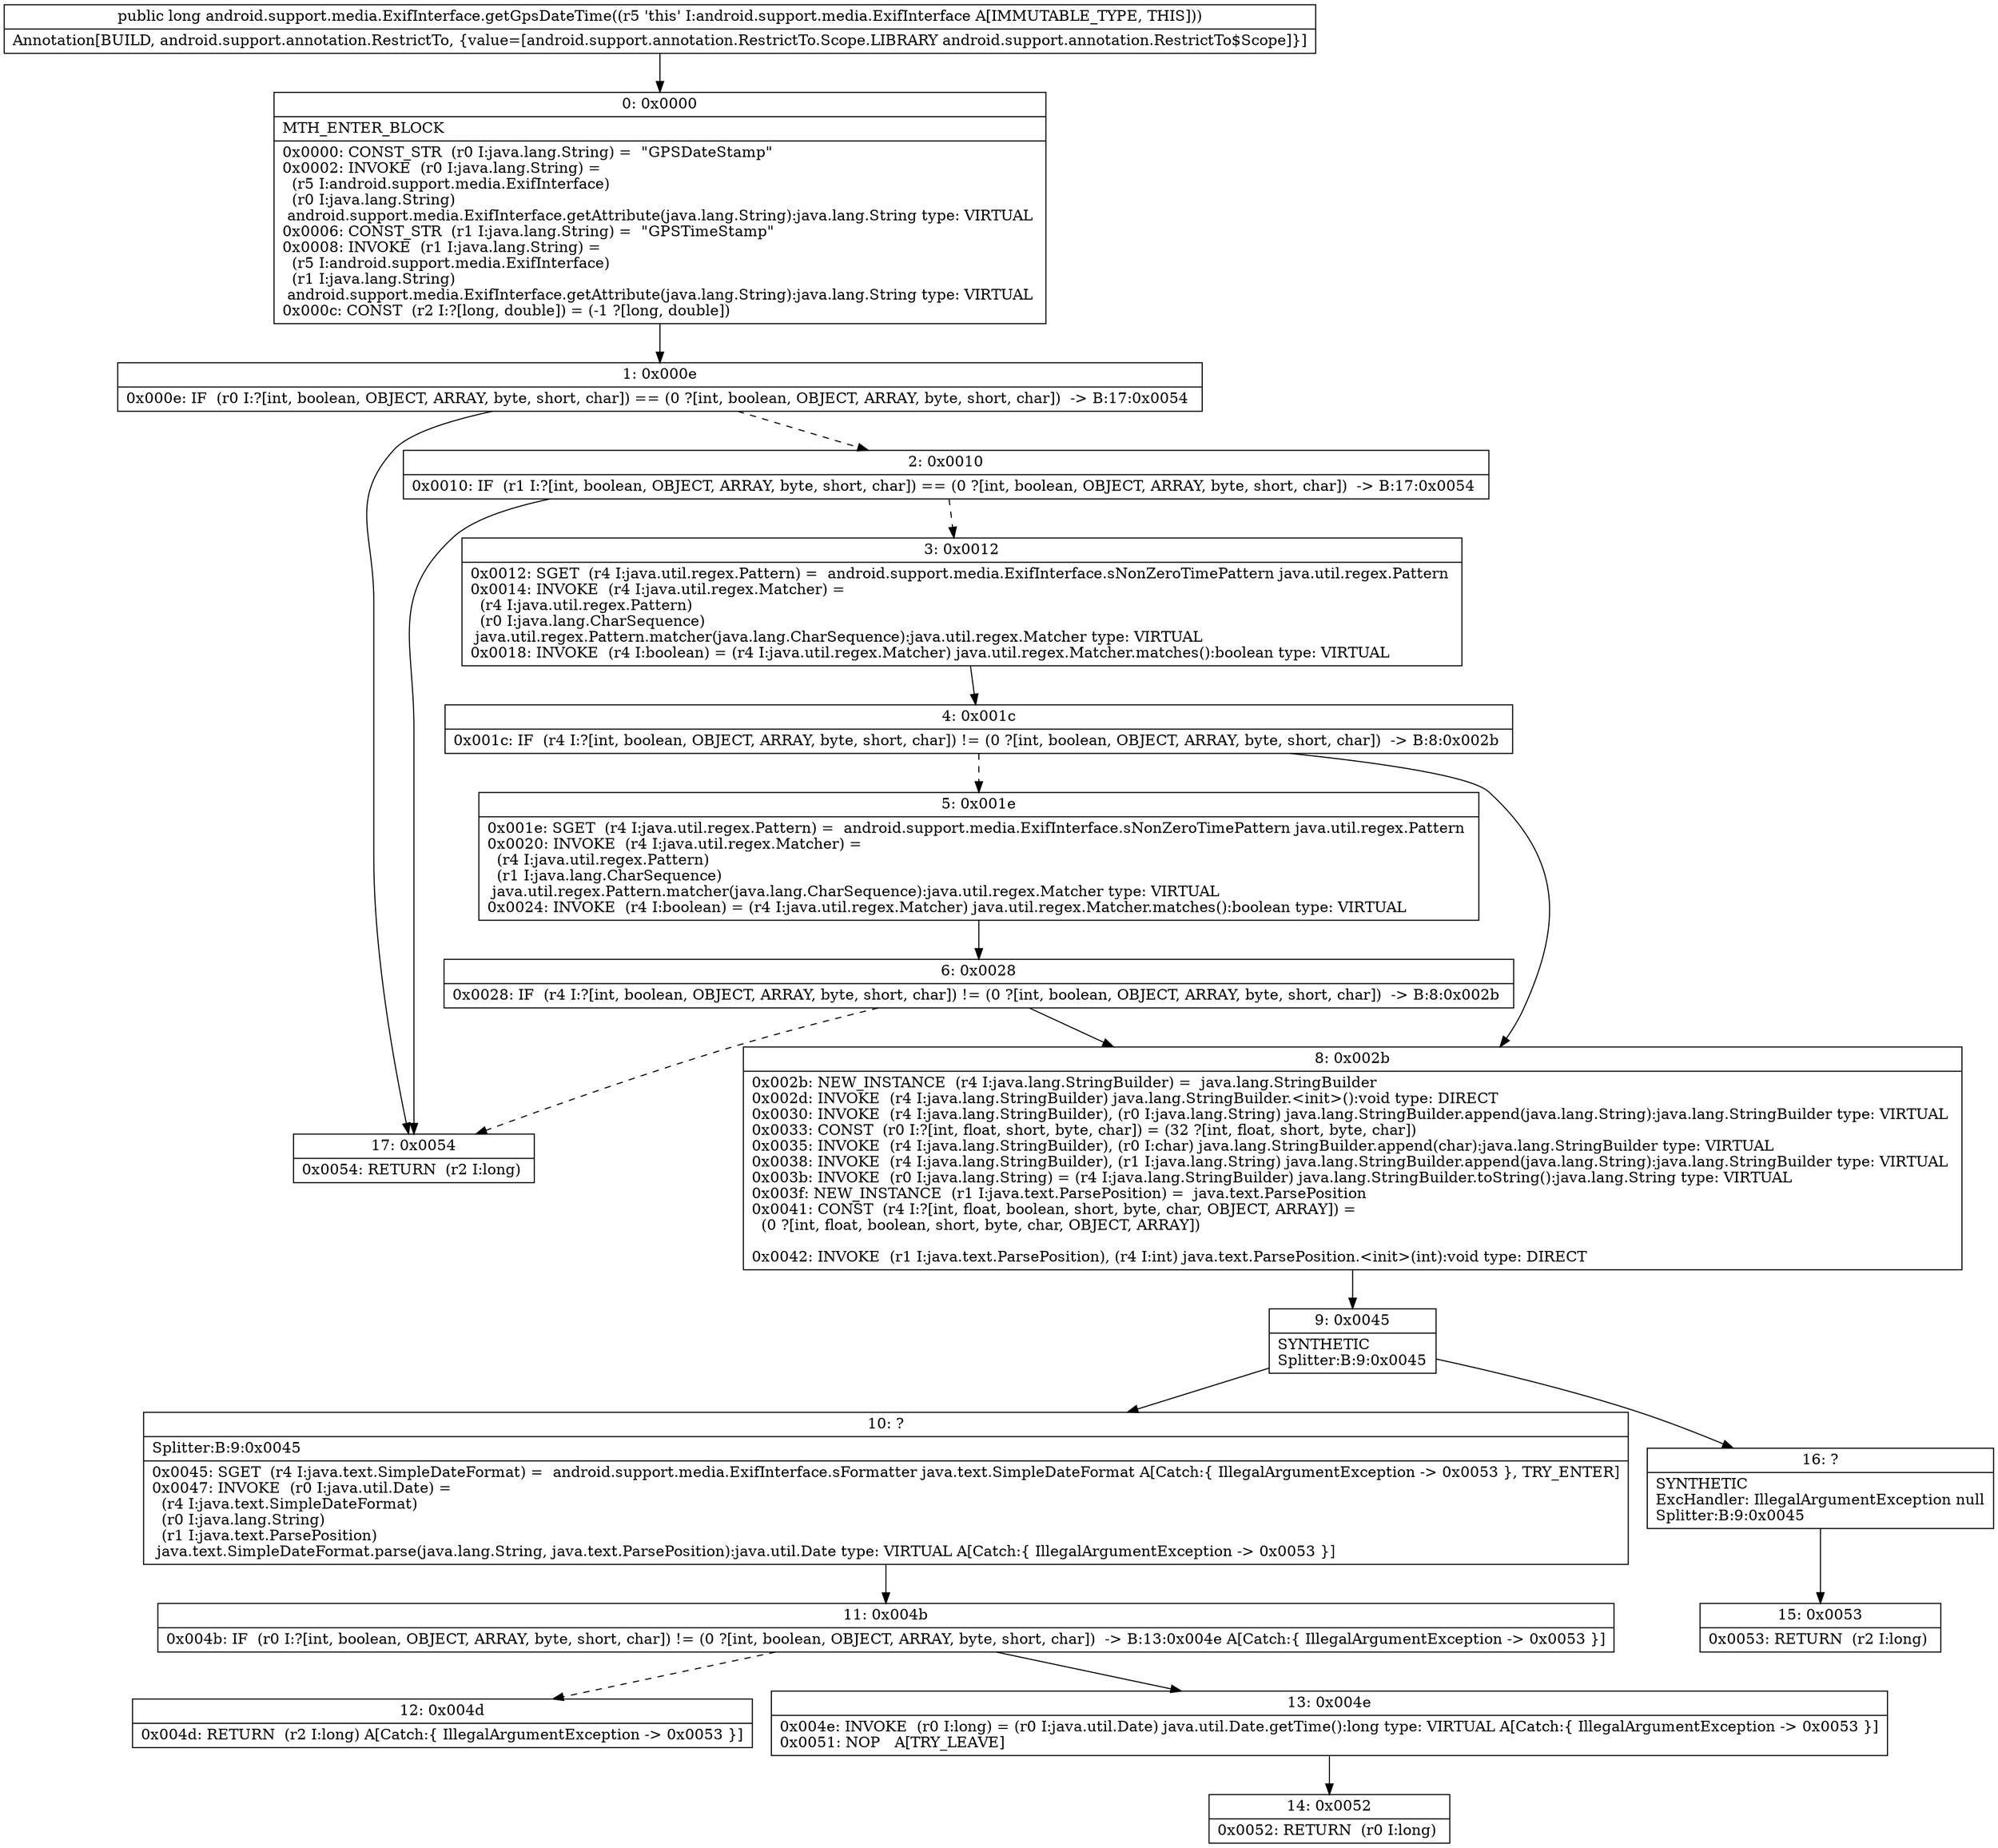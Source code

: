 digraph "CFG forandroid.support.media.ExifInterface.getGpsDateTime()J" {
Node_0 [shape=record,label="{0\:\ 0x0000|MTH_ENTER_BLOCK\l|0x0000: CONST_STR  (r0 I:java.lang.String) =  \"GPSDateStamp\" \l0x0002: INVOKE  (r0 I:java.lang.String) = \l  (r5 I:android.support.media.ExifInterface)\l  (r0 I:java.lang.String)\l android.support.media.ExifInterface.getAttribute(java.lang.String):java.lang.String type: VIRTUAL \l0x0006: CONST_STR  (r1 I:java.lang.String) =  \"GPSTimeStamp\" \l0x0008: INVOKE  (r1 I:java.lang.String) = \l  (r5 I:android.support.media.ExifInterface)\l  (r1 I:java.lang.String)\l android.support.media.ExifInterface.getAttribute(java.lang.String):java.lang.String type: VIRTUAL \l0x000c: CONST  (r2 I:?[long, double]) = (\-1 ?[long, double]) \l}"];
Node_1 [shape=record,label="{1\:\ 0x000e|0x000e: IF  (r0 I:?[int, boolean, OBJECT, ARRAY, byte, short, char]) == (0 ?[int, boolean, OBJECT, ARRAY, byte, short, char])  \-\> B:17:0x0054 \l}"];
Node_2 [shape=record,label="{2\:\ 0x0010|0x0010: IF  (r1 I:?[int, boolean, OBJECT, ARRAY, byte, short, char]) == (0 ?[int, boolean, OBJECT, ARRAY, byte, short, char])  \-\> B:17:0x0054 \l}"];
Node_3 [shape=record,label="{3\:\ 0x0012|0x0012: SGET  (r4 I:java.util.regex.Pattern) =  android.support.media.ExifInterface.sNonZeroTimePattern java.util.regex.Pattern \l0x0014: INVOKE  (r4 I:java.util.regex.Matcher) = \l  (r4 I:java.util.regex.Pattern)\l  (r0 I:java.lang.CharSequence)\l java.util.regex.Pattern.matcher(java.lang.CharSequence):java.util.regex.Matcher type: VIRTUAL \l0x0018: INVOKE  (r4 I:boolean) = (r4 I:java.util.regex.Matcher) java.util.regex.Matcher.matches():boolean type: VIRTUAL \l}"];
Node_4 [shape=record,label="{4\:\ 0x001c|0x001c: IF  (r4 I:?[int, boolean, OBJECT, ARRAY, byte, short, char]) != (0 ?[int, boolean, OBJECT, ARRAY, byte, short, char])  \-\> B:8:0x002b \l}"];
Node_5 [shape=record,label="{5\:\ 0x001e|0x001e: SGET  (r4 I:java.util.regex.Pattern) =  android.support.media.ExifInterface.sNonZeroTimePattern java.util.regex.Pattern \l0x0020: INVOKE  (r4 I:java.util.regex.Matcher) = \l  (r4 I:java.util.regex.Pattern)\l  (r1 I:java.lang.CharSequence)\l java.util.regex.Pattern.matcher(java.lang.CharSequence):java.util.regex.Matcher type: VIRTUAL \l0x0024: INVOKE  (r4 I:boolean) = (r4 I:java.util.regex.Matcher) java.util.regex.Matcher.matches():boolean type: VIRTUAL \l}"];
Node_6 [shape=record,label="{6\:\ 0x0028|0x0028: IF  (r4 I:?[int, boolean, OBJECT, ARRAY, byte, short, char]) != (0 ?[int, boolean, OBJECT, ARRAY, byte, short, char])  \-\> B:8:0x002b \l}"];
Node_8 [shape=record,label="{8\:\ 0x002b|0x002b: NEW_INSTANCE  (r4 I:java.lang.StringBuilder) =  java.lang.StringBuilder \l0x002d: INVOKE  (r4 I:java.lang.StringBuilder) java.lang.StringBuilder.\<init\>():void type: DIRECT \l0x0030: INVOKE  (r4 I:java.lang.StringBuilder), (r0 I:java.lang.String) java.lang.StringBuilder.append(java.lang.String):java.lang.StringBuilder type: VIRTUAL \l0x0033: CONST  (r0 I:?[int, float, short, byte, char]) = (32 ?[int, float, short, byte, char]) \l0x0035: INVOKE  (r4 I:java.lang.StringBuilder), (r0 I:char) java.lang.StringBuilder.append(char):java.lang.StringBuilder type: VIRTUAL \l0x0038: INVOKE  (r4 I:java.lang.StringBuilder), (r1 I:java.lang.String) java.lang.StringBuilder.append(java.lang.String):java.lang.StringBuilder type: VIRTUAL \l0x003b: INVOKE  (r0 I:java.lang.String) = (r4 I:java.lang.StringBuilder) java.lang.StringBuilder.toString():java.lang.String type: VIRTUAL \l0x003f: NEW_INSTANCE  (r1 I:java.text.ParsePosition) =  java.text.ParsePosition \l0x0041: CONST  (r4 I:?[int, float, boolean, short, byte, char, OBJECT, ARRAY]) = \l  (0 ?[int, float, boolean, short, byte, char, OBJECT, ARRAY])\l \l0x0042: INVOKE  (r1 I:java.text.ParsePosition), (r4 I:int) java.text.ParsePosition.\<init\>(int):void type: DIRECT \l}"];
Node_9 [shape=record,label="{9\:\ 0x0045|SYNTHETIC\lSplitter:B:9:0x0045\l}"];
Node_10 [shape=record,label="{10\:\ ?|Splitter:B:9:0x0045\l|0x0045: SGET  (r4 I:java.text.SimpleDateFormat) =  android.support.media.ExifInterface.sFormatter java.text.SimpleDateFormat A[Catch:\{ IllegalArgumentException \-\> 0x0053 \}, TRY_ENTER]\l0x0047: INVOKE  (r0 I:java.util.Date) = \l  (r4 I:java.text.SimpleDateFormat)\l  (r0 I:java.lang.String)\l  (r1 I:java.text.ParsePosition)\l java.text.SimpleDateFormat.parse(java.lang.String, java.text.ParsePosition):java.util.Date type: VIRTUAL A[Catch:\{ IllegalArgumentException \-\> 0x0053 \}]\l}"];
Node_11 [shape=record,label="{11\:\ 0x004b|0x004b: IF  (r0 I:?[int, boolean, OBJECT, ARRAY, byte, short, char]) != (0 ?[int, boolean, OBJECT, ARRAY, byte, short, char])  \-\> B:13:0x004e A[Catch:\{ IllegalArgumentException \-\> 0x0053 \}]\l}"];
Node_12 [shape=record,label="{12\:\ 0x004d|0x004d: RETURN  (r2 I:long) A[Catch:\{ IllegalArgumentException \-\> 0x0053 \}]\l}"];
Node_13 [shape=record,label="{13\:\ 0x004e|0x004e: INVOKE  (r0 I:long) = (r0 I:java.util.Date) java.util.Date.getTime():long type: VIRTUAL A[Catch:\{ IllegalArgumentException \-\> 0x0053 \}]\l0x0051: NOP   A[TRY_LEAVE]\l}"];
Node_14 [shape=record,label="{14\:\ 0x0052|0x0052: RETURN  (r0 I:long) \l}"];
Node_15 [shape=record,label="{15\:\ 0x0053|0x0053: RETURN  (r2 I:long) \l}"];
Node_16 [shape=record,label="{16\:\ ?|SYNTHETIC\lExcHandler: IllegalArgumentException null\lSplitter:B:9:0x0045\l}"];
Node_17 [shape=record,label="{17\:\ 0x0054|0x0054: RETURN  (r2 I:long) \l}"];
MethodNode[shape=record,label="{public long android.support.media.ExifInterface.getGpsDateTime((r5 'this' I:android.support.media.ExifInterface A[IMMUTABLE_TYPE, THIS]))  | Annotation[BUILD, android.support.annotation.RestrictTo, \{value=[android.support.annotation.RestrictTo.Scope.LIBRARY android.support.annotation.RestrictTo$Scope]\}]\l}"];
MethodNode -> Node_0;
Node_0 -> Node_1;
Node_1 -> Node_2[style=dashed];
Node_1 -> Node_17;
Node_2 -> Node_3[style=dashed];
Node_2 -> Node_17;
Node_3 -> Node_4;
Node_4 -> Node_5[style=dashed];
Node_4 -> Node_8;
Node_5 -> Node_6;
Node_6 -> Node_8;
Node_6 -> Node_17[style=dashed];
Node_8 -> Node_9;
Node_9 -> Node_10;
Node_9 -> Node_16;
Node_10 -> Node_11;
Node_11 -> Node_12[style=dashed];
Node_11 -> Node_13;
Node_13 -> Node_14;
Node_16 -> Node_15;
}


